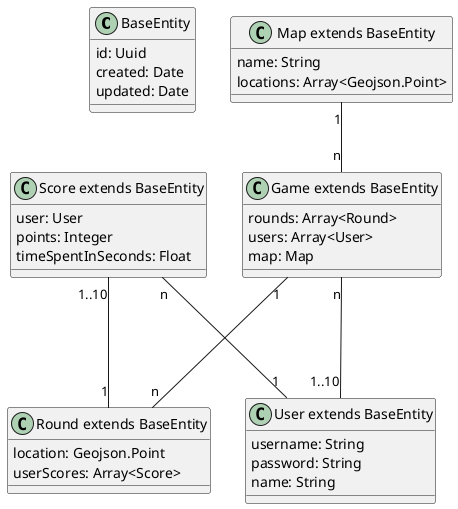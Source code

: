    @startuml geopredict class diagram
class BaseEntity {
    id: Uuid
    created: Date
    updated: Date
}

class "Map extends BaseEntity" {
    name: String
    locations: Array<Geojson.Point>
}

class "Score extends BaseEntity" {
    user: User
    points: Integer
    timeSpentInSeconds: Float
}

class "Game extends BaseEntity" {
    rounds: Array<Round>
    users: Array<User>
    map: Map
}

class "Round extends BaseEntity" {
    location: Geojson.Point
    userScores: Array<Score>
}

class "User extends BaseEntity" {
    username: String
    password: String
    name: String
}

"Game extends BaseEntity" "1" --- "n" "Round extends BaseEntity"
"Game extends BaseEntity" "n" --- "1..10" "User extends BaseEntity"
"Score extends BaseEntity" "n" --- "1" "User extends BaseEntity"
"Score extends BaseEntity" "1..10" --- "1" "Round extends BaseEntity"
"Map extends BaseEntity" "1" -- "n" "Game extends BaseEntity"

@enduml


Game = {
    users = [
        {id: eu, totalScore: 0},
        {id: tu, totalScore: 5000}
    ]

    locations = [
        {lat, lng},
        {lat, lng}
    ]

    rounds = [
        {
            location: "praia do mole",
            UserScores = [
                {
                    user: tu,
                    score: 5000
                },
                {
                    user: eu,
                    score: 0
                }
            ]
        }
    ]
}
















